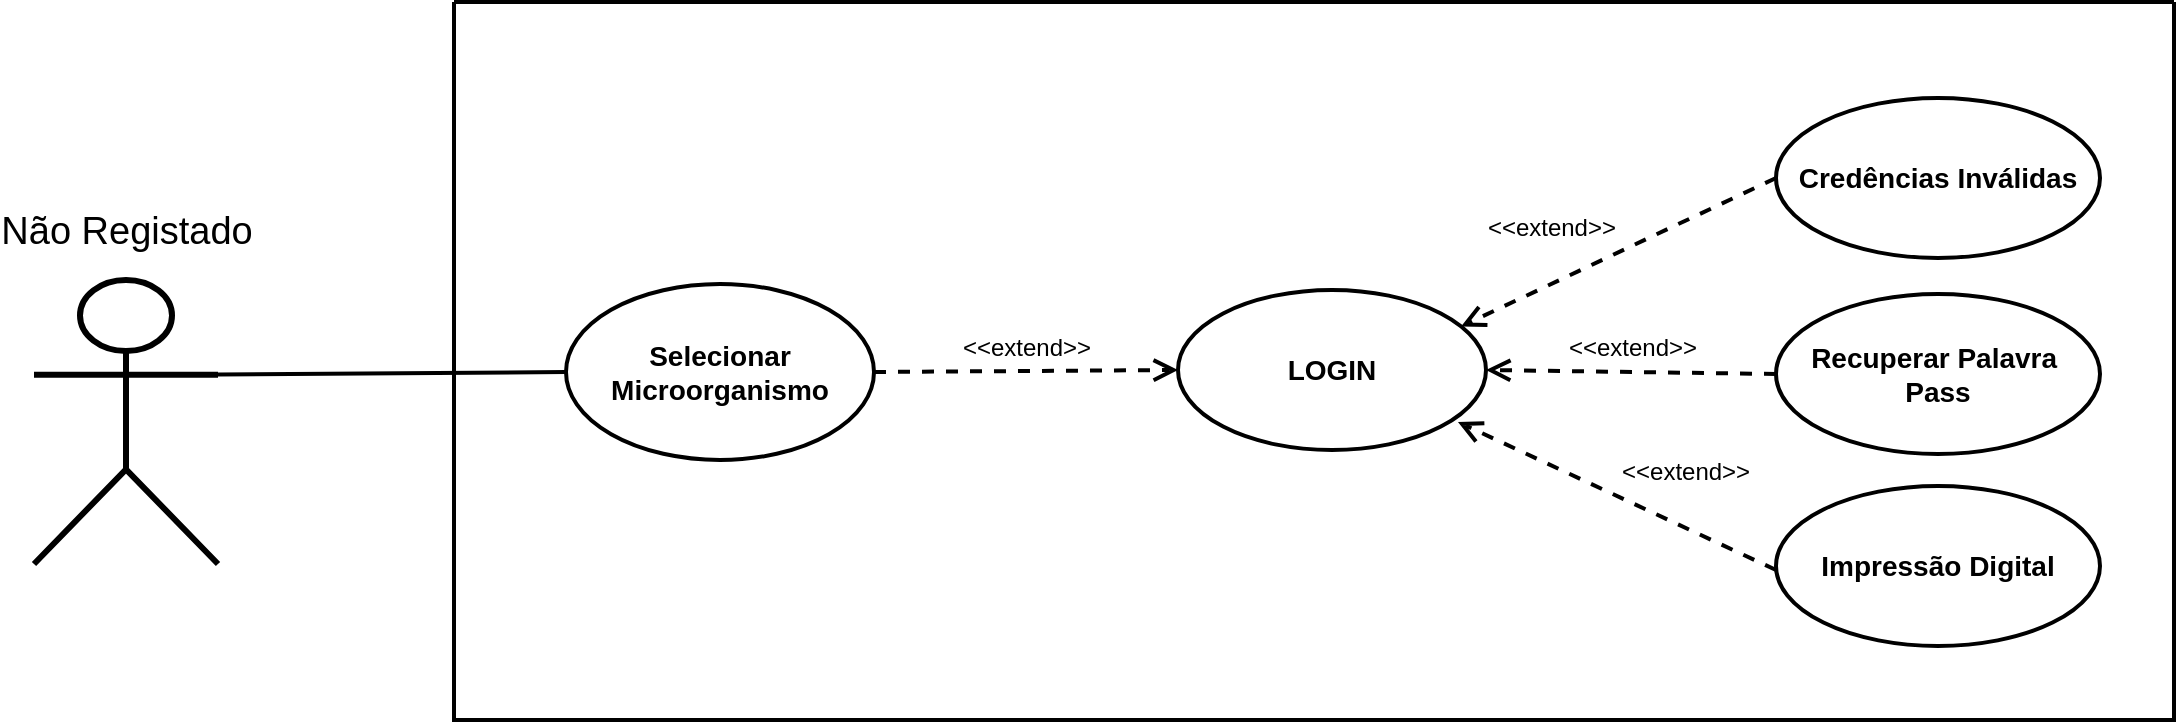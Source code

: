 <mxfile version="24.7.16">
  <diagram name="Page-1" id="e5t0pPumDqYyffJBHCtZ">
    <mxGraphModel dx="1687" dy="992" grid="0" gridSize="10" guides="1" tooltips="1" connect="1" arrows="1" fold="1" page="1" pageScale="1" pageWidth="1169" pageHeight="1654" background="#ffffff" math="0" shadow="0">
      <root>
        <mxCell id="0" />
        <mxCell id="1" parent="0" />
        <mxCell id="OOBrKJmv8DatibSCt1Xn-1" value="" style="swimlane;startSize=0;strokeWidth=2;rounded=1;swimlaneLine=0;fillColor=none;labelBackgroundColor=none;perimeterSpacing=2;" vertex="1" parent="1">
          <mxGeometry x="280" y="268" width="860" height="359" as="geometry" />
        </mxCell>
        <mxCell id="OOBrKJmv8DatibSCt1Xn-2" value="LOGIN" style="ellipse;whiteSpace=wrap;html=1;fillColor=none;strokeWidth=2;fontSize=14;fontStyle=1;labelBackgroundColor=none;" vertex="1" parent="OOBrKJmv8DatibSCt1Xn-1">
          <mxGeometry x="362" y="144" width="154" height="80" as="geometry" />
        </mxCell>
        <mxCell id="OOBrKJmv8DatibSCt1Xn-3" value="Selecionar Microorganismo" style="ellipse;whiteSpace=wrap;fillColor=none;strokeWidth=2;fontSize=14;fontStyle=1;html=1;align=center;labelBackgroundColor=none;" vertex="1" parent="OOBrKJmv8DatibSCt1Xn-1">
          <mxGeometry x="56" y="141" width="154" height="88" as="geometry" />
        </mxCell>
        <mxCell id="OOBrKJmv8DatibSCt1Xn-6" value="Credências Inválidas" style="ellipse;whiteSpace=wrap;html=1;fillColor=none;strokeWidth=2;fontSize=14;fontStyle=1;labelBackgroundColor=none;" vertex="1" parent="OOBrKJmv8DatibSCt1Xn-1">
          <mxGeometry x="661" y="48" width="162" height="80" as="geometry" />
        </mxCell>
        <mxCell id="OOBrKJmv8DatibSCt1Xn-7" value="&amp;lt;&amp;lt;extend&amp;gt;&amp;gt;" style="endArrow=open;startArrow=none;endFill=0;startFill=0;endSize=8;html=1;verticalAlign=bottom;dashed=1;labelBackgroundColor=none;rounded=0;strokeWidth=2;exitX=0;exitY=0.5;exitDx=0;exitDy=0;entryX=0.919;entryY=0.228;entryDx=0;entryDy=0;fontColor=default;spacingBottom=3;labelPosition=left;verticalLabelPosition=top;align=right;entryPerimeter=0;fontSize=12;" edge="1" parent="OOBrKJmv8DatibSCt1Xn-1" source="OOBrKJmv8DatibSCt1Xn-6" target="OOBrKJmv8DatibSCt1Xn-2">
          <mxGeometry width="160" relative="1" as="geometry">
            <mxPoint x="579" y="270" as="sourcePoint" />
            <mxPoint x="739" y="270" as="targetPoint" />
          </mxGeometry>
        </mxCell>
        <mxCell id="OOBrKJmv8DatibSCt1Xn-8" value="Recuperar Palavra&amp;nbsp;&lt;div&gt;Pass&lt;/div&gt;" style="ellipse;whiteSpace=wrap;html=1;fillColor=none;strokeWidth=2;fontSize=14;fontStyle=1;labelBackgroundColor=none;" vertex="1" parent="OOBrKJmv8DatibSCt1Xn-1">
          <mxGeometry x="661" y="146" width="162" height="80" as="geometry" />
        </mxCell>
        <mxCell id="OOBrKJmv8DatibSCt1Xn-9" value="&amp;lt;&amp;lt;extend&amp;gt;&amp;gt;" style="endArrow=open;startArrow=none;endFill=0;startFill=0;endSize=8;html=1;verticalAlign=bottom;dashed=1;labelBackgroundColor=none;rounded=0;strokeWidth=2;exitX=0;exitY=0.5;exitDx=0;exitDy=0;entryX=1;entryY=0.5;entryDx=0;entryDy=0;fontColor=default;spacingBottom=3;labelPosition=center;verticalLabelPosition=top;align=center;fontSize=12;" edge="1" parent="OOBrKJmv8DatibSCt1Xn-1" source="OOBrKJmv8DatibSCt1Xn-8" target="OOBrKJmv8DatibSCt1Xn-2">
          <mxGeometry width="160" relative="1" as="geometry">
            <mxPoint x="575" y="361" as="sourcePoint" />
            <mxPoint x="506" y="193" as="targetPoint" />
          </mxGeometry>
        </mxCell>
        <mxCell id="OOBrKJmv8DatibSCt1Xn-10" value="Impressão Digital" style="ellipse;whiteSpace=wrap;html=1;fillColor=none;strokeWidth=2;fontSize=14;fontStyle=1;labelBackgroundColor=none;" vertex="1" parent="OOBrKJmv8DatibSCt1Xn-1">
          <mxGeometry x="661" y="242" width="162" height="80" as="geometry" />
        </mxCell>
        <mxCell id="OOBrKJmv8DatibSCt1Xn-11" value="&amp;lt;&amp;lt;extend&amp;gt;&amp;gt;" style="endArrow=open;startArrow=none;endFill=0;startFill=0;endSize=8;html=1;verticalAlign=bottom;dashed=1;labelBackgroundColor=none;rounded=0;strokeWidth=2;exitX=0;exitY=0.5;exitDx=0;exitDy=0;entryX=0.909;entryY=0.825;entryDx=0;entryDy=0;fontColor=default;spacingBottom=3;entryPerimeter=0;labelPosition=right;verticalLabelPosition=top;align=left;fontSize=12;" edge="1" parent="OOBrKJmv8DatibSCt1Xn-1" target="OOBrKJmv8DatibSCt1Xn-2">
          <mxGeometry width="160" relative="1" as="geometry">
            <mxPoint x="661.0" y="284" as="sourcePoint" />
            <mxPoint x="510" y="212" as="targetPoint" />
          </mxGeometry>
        </mxCell>
        <mxCell id="OOBrKJmv8DatibSCt1Xn-28" value="&amp;lt;&amp;lt;extend&amp;gt;&amp;gt;" style="endArrow=open;startArrow=none;endFill=0;startFill=0;endSize=8;html=1;verticalAlign=bottom;dashed=1;labelBackgroundColor=none;rounded=0;strokeWidth=2;exitX=1;exitY=0.5;exitDx=0;exitDy=0;fontColor=default;spacingBottom=3;labelPosition=center;verticalLabelPosition=top;align=center;fontSize=12;entryX=0;entryY=0.5;entryDx=0;entryDy=0;" edge="1" parent="OOBrKJmv8DatibSCt1Xn-1" source="OOBrKJmv8DatibSCt1Xn-3" target="OOBrKJmv8DatibSCt1Xn-2">
          <mxGeometry width="160" relative="1" as="geometry">
            <mxPoint x="449.0" y="240" as="sourcePoint" />
            <mxPoint x="290" y="166" as="targetPoint" />
          </mxGeometry>
        </mxCell>
        <mxCell id="OOBrKJmv8DatibSCt1Xn-23" value="&lt;div&gt;Não Registado&lt;/div&gt;" style="shape=umlActor;verticalLabelPosition=top;verticalAlign=bottom;html=1;outlineConnect=0;strokeWidth=3;labelPosition=center;align=center;spacingTop=3;spacingBottom=4;fontSize=19;fontStyle=0;spacing=8;perimeterSpacing=0;labelBackgroundColor=none;labelBorderColor=none;fillColor=none;" vertex="1" parent="1">
          <mxGeometry x="70" y="407" width="92" height="142" as="geometry" />
        </mxCell>
        <mxCell id="OOBrKJmv8DatibSCt1Xn-24" value="" style="endArrow=none;html=1;rounded=0;entryX=0;entryY=0.5;entryDx=0;entryDy=0;fontColor=default;strokeWidth=2;labelBackgroundColor=none;exitX=1;exitY=0.333;exitDx=0;exitDy=0;exitPerimeter=0;" edge="1" parent="1" source="OOBrKJmv8DatibSCt1Xn-23" target="OOBrKJmv8DatibSCt1Xn-3">
          <mxGeometry width="50" height="50" relative="1" as="geometry">
            <mxPoint x="97" y="379" as="sourcePoint" />
            <mxPoint x="382" y="501" as="targetPoint" />
          </mxGeometry>
        </mxCell>
      </root>
    </mxGraphModel>
  </diagram>
</mxfile>
